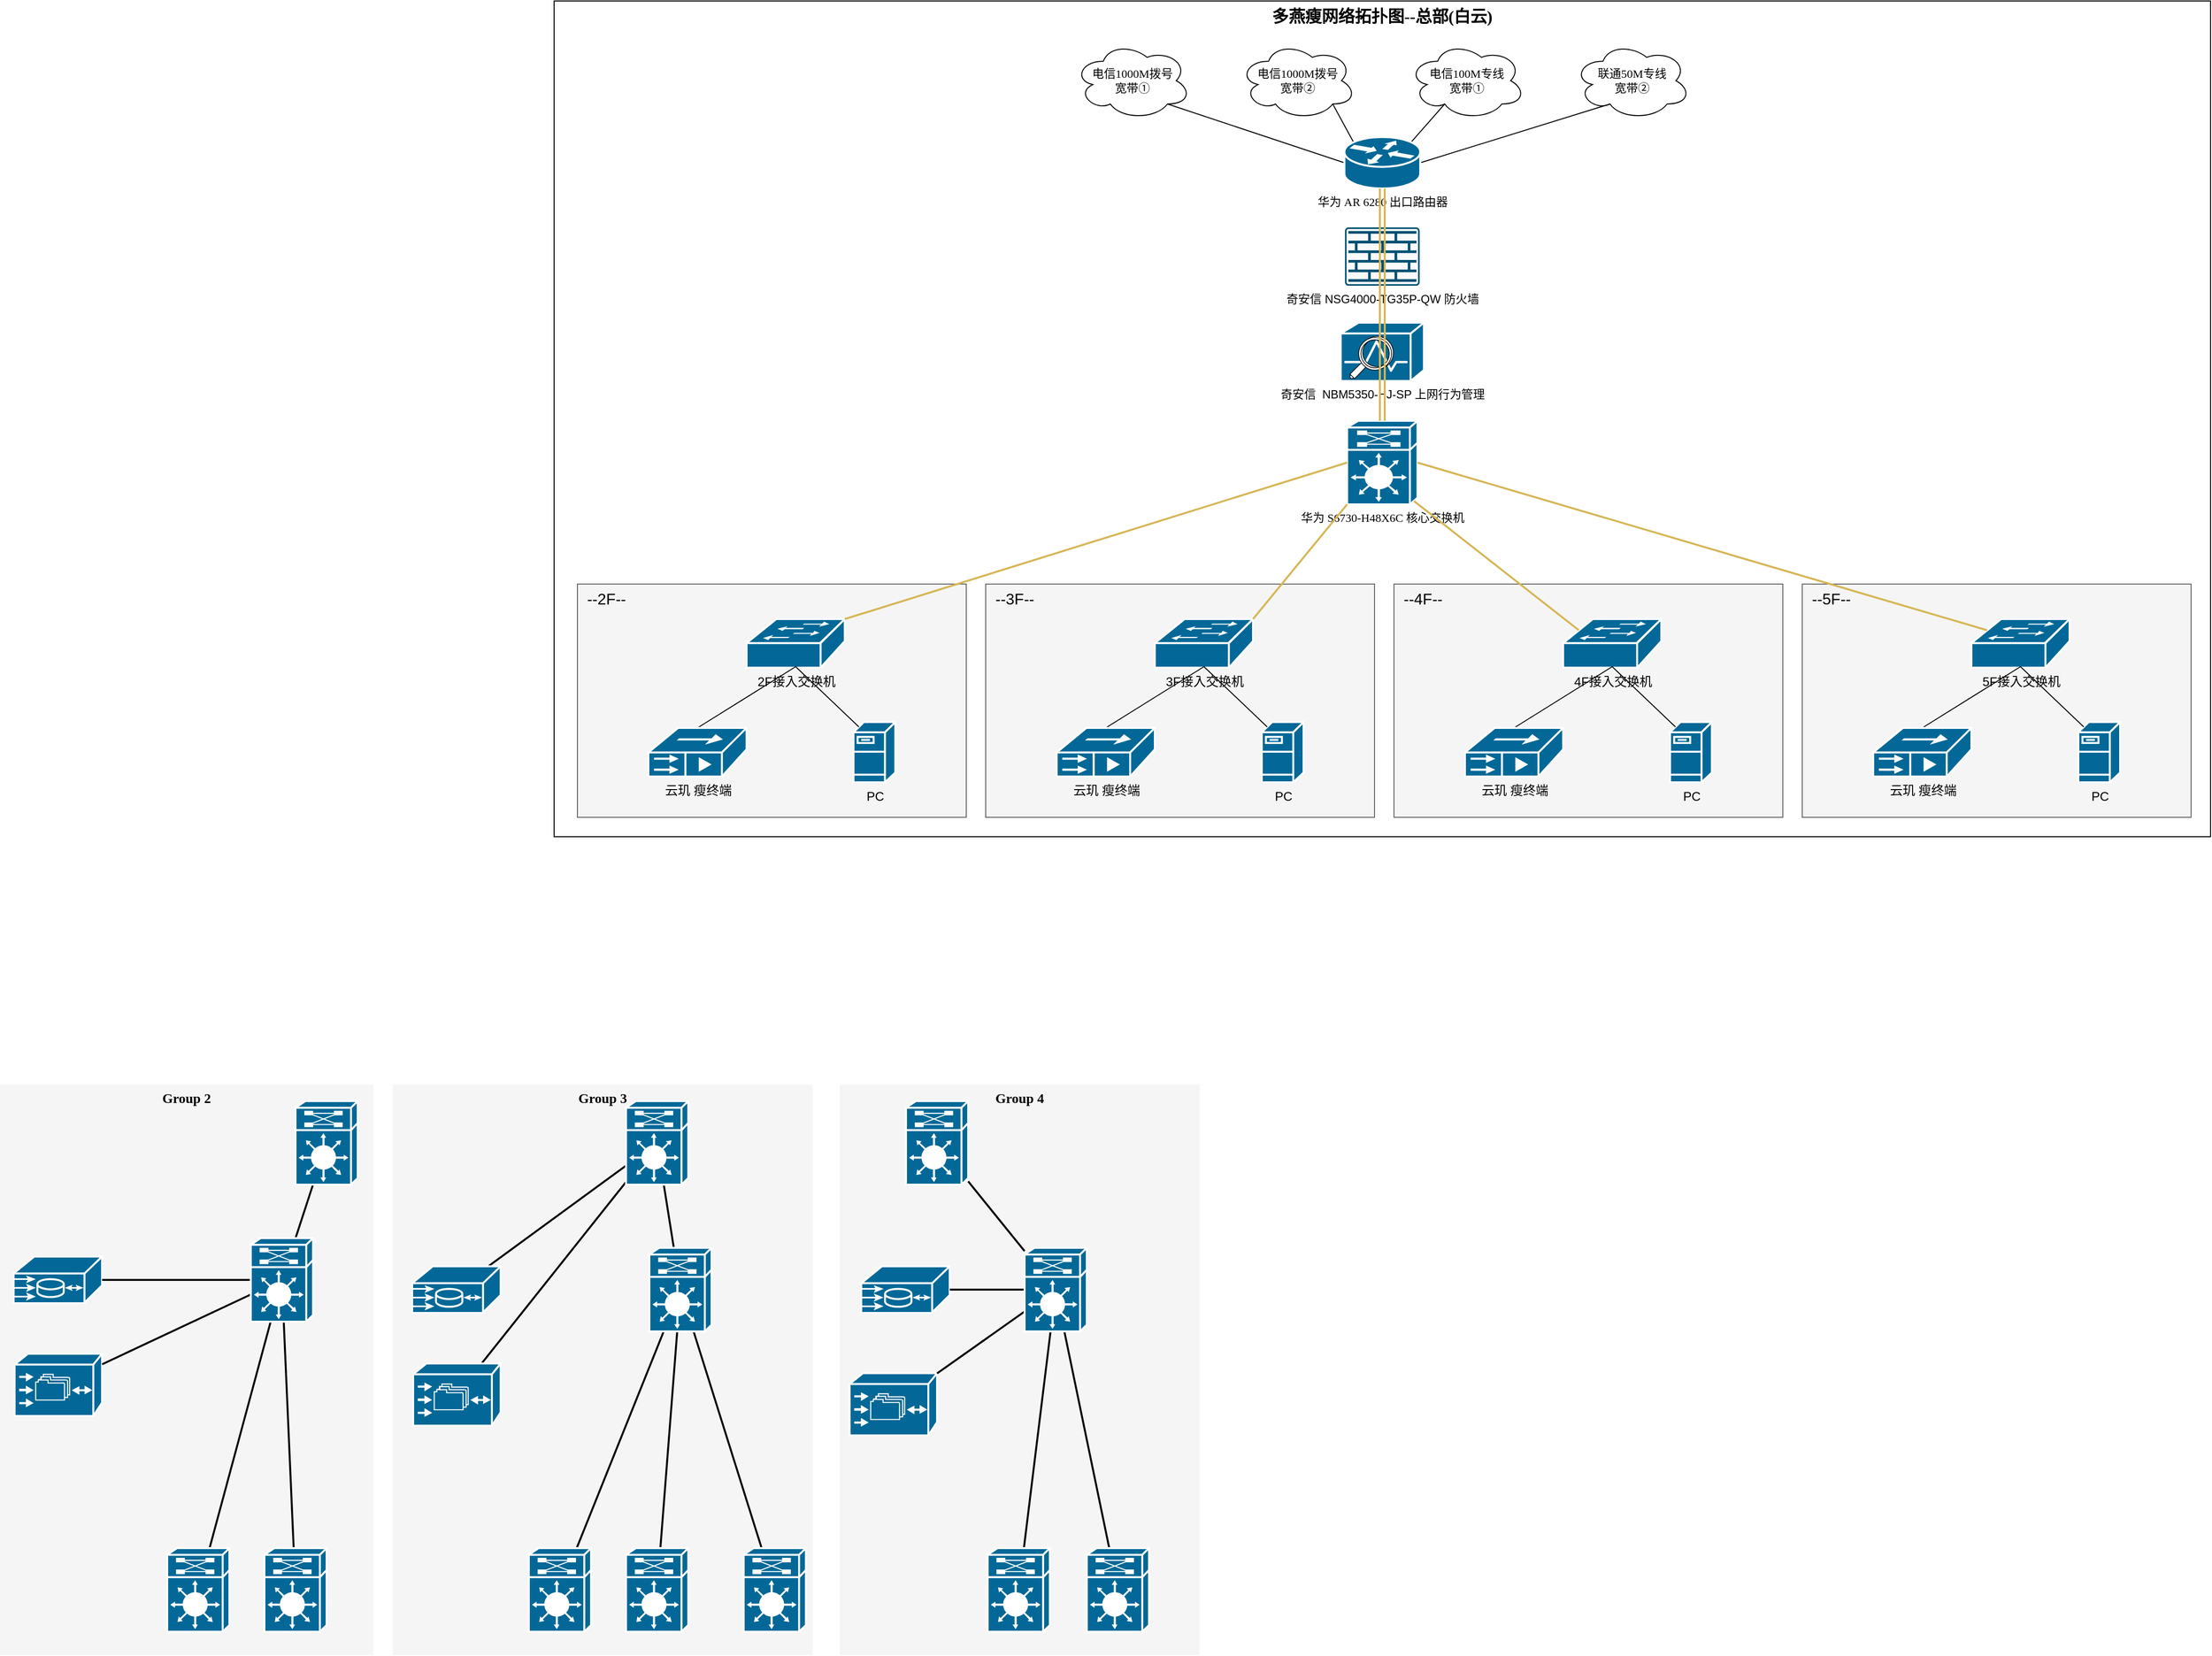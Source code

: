 <mxfile version="21.8.2" type="github">
  <diagram name="Page-1" id="c37626ed-c26b-45fb-9056-f9ebc6bb27b6">
    <mxGraphModel dx="3009" dy="1016" grid="1" gridSize="10" guides="1" tooltips="1" connect="1" arrows="1" fold="1" page="1" pageScale="1" pageWidth="1100" pageHeight="850" background="none" math="0" shadow="0">
      <root>
        <mxCell id="0" />
        <mxCell id="1" parent="0" />
        <mxCell id="1c7a67bf8fd3230f-83" value="&lt;font style=&quot;font-size: 17px;&quot;&gt;多燕瘦网络拓扑图--总部(白云)&lt;/font&gt;" style="whiteSpace=wrap;html=1;rounded=0;shadow=0;comic=0;strokeWidth=1;fontFamily=Verdana;fontSize=14;verticalAlign=top;fontStyle=1;" parent="1" vertex="1">
          <mxGeometry x="506" y="50" width="1704" height="860" as="geometry" />
        </mxCell>
        <mxCell id="1c7a67bf8fd3230f-82" value="Group 4" style="whiteSpace=wrap;html=1;rounded=0;shadow=0;comic=0;strokeWidth=1;fontFamily=Verdana;fontSize=14;fillColor=#f5f5f5;strokeColor=none;fontStyle=1;verticalAlign=top;" parent="1" vertex="1">
          <mxGeometry x="800" y="1165" width="370" height="587" as="geometry" />
        </mxCell>
        <mxCell id="1c7a67bf8fd3230f-81" value="Group 3" style="whiteSpace=wrap;html=1;rounded=0;shadow=0;comic=0;strokeWidth=1;fontFamily=Verdana;fontSize=14;fillColor=#f5f5f5;strokeColor=none;fontStyle=1;verticalAlign=top;" parent="1" vertex="1">
          <mxGeometry x="340" y="1165" width="432" height="587" as="geometry" />
        </mxCell>
        <mxCell id="1c7a67bf8fd3230f-80" value="Group 2" style="whiteSpace=wrap;html=1;rounded=0;shadow=0;comic=0;strokeWidth=1;fontFamily=Verdana;fontSize=14;fillColor=#f5f5f5;strokeColor=none;fontStyle=1;verticalAlign=top;" parent="1" vertex="1">
          <mxGeometry x="-64" y="1165" width="384" height="587" as="geometry" />
        </mxCell>
        <mxCell id="1c7a67bf8fd3230f-66" style="edgeStyle=none;html=1;labelBackgroundColor=none;startFill=0;endArrow=none;endFill=0;strokeWidth=2;fontFamily=Verdana;fontSize=12;" parent="1" source="1c7a67bf8fd3230f-16" target="1c7a67bf8fd3230f-21" edge="1">
          <mxGeometry relative="1" as="geometry" />
        </mxCell>
        <mxCell id="1c7a67bf8fd3230f-16" value="" style="shape=mxgraph.cisco.misc.route_switch_processor;html=1;dashed=0;fillColor=#036897;strokeColor=#ffffff;strokeWidth=2;verticalLabelPosition=bottom;verticalAlign=top;rounded=0;shadow=0;comic=0;fontFamily=Verdana;fontSize=12;" parent="1" vertex="1">
          <mxGeometry x="240" y="1182" width="64" height="86" as="geometry" />
        </mxCell>
        <mxCell id="1c7a67bf8fd3230f-60" style="edgeStyle=none;html=1;labelBackgroundColor=none;startFill=0;endArrow=none;endFill=0;strokeWidth=2;fontFamily=Verdana;fontSize=12;" parent="1" source="1c7a67bf8fd3230f-17" target="1c7a67bf8fd3230f-24" edge="1">
          <mxGeometry relative="1" as="geometry" />
        </mxCell>
        <mxCell id="1c7a67bf8fd3230f-69" style="edgeStyle=none;html=1;labelBackgroundColor=none;startFill=0;endArrow=none;endFill=0;strokeWidth=2;fontFamily=Verdana;fontSize=12;" parent="1" source="1c7a67bf8fd3230f-17" target="1c7a67bf8fd3230f-22" edge="1">
          <mxGeometry relative="1" as="geometry" />
        </mxCell>
        <mxCell id="1c7a67bf8fd3230f-70" style="edgeStyle=none;html=1;labelBackgroundColor=none;startFill=0;endArrow=none;endFill=0;strokeWidth=2;fontFamily=Verdana;fontSize=12;" parent="1" source="1c7a67bf8fd3230f-17" target="1c7a67bf8fd3230f-23" edge="1">
          <mxGeometry relative="1" as="geometry" />
        </mxCell>
        <mxCell id="1c7a67bf8fd3230f-17" value="" style="shape=mxgraph.cisco.misc.route_switch_processor;html=1;dashed=0;fillColor=#036897;strokeColor=#ffffff;strokeWidth=2;verticalLabelPosition=bottom;verticalAlign=top;rounded=0;shadow=0;comic=0;fontFamily=Verdana;fontSize=12;" parent="1" vertex="1">
          <mxGeometry x="580" y="1182" width="64" height="86" as="geometry" />
        </mxCell>
        <mxCell id="1c7a67bf8fd3230f-59" style="edgeStyle=none;html=1;labelBackgroundColor=none;startFill=0;endArrow=none;endFill=0;strokeWidth=2;fontFamily=Verdana;fontSize=12;" parent="1" source="1c7a67bf8fd3230f-18" target="1c7a67bf8fd3230f-27" edge="1">
          <mxGeometry relative="1" as="geometry" />
        </mxCell>
        <mxCell id="1c7a67bf8fd3230f-18" value="" style="shape=mxgraph.cisco.misc.route_switch_processor;html=1;dashed=0;fillColor=#036897;strokeColor=#ffffff;strokeWidth=2;verticalLabelPosition=bottom;verticalAlign=top;rounded=0;shadow=0;comic=0;fontFamily=Verdana;fontSize=12;" parent="1" vertex="1">
          <mxGeometry x="868" y="1182" width="64" height="86" as="geometry" />
        </mxCell>
        <mxCell id="1c7a67bf8fd3230f-19" value="" style="shape=mxgraph.cisco.misc.me1100;html=1;dashed=0;fillColor=#036897;strokeColor=#ffffff;strokeWidth=2;verticalLabelPosition=bottom;verticalAlign=top;rounded=0;shadow=0;comic=0;fontFamily=Verdana;fontSize=12;" parent="1" vertex="1">
          <mxGeometry x="-50" y="1342" width="91" height="48" as="geometry" />
        </mxCell>
        <mxCell id="1c7a67bf8fd3230f-20" value="" style="shape=mxgraph.cisco.storage.cisco_file_engine;html=1;dashed=0;fillColor=#036897;strokeColor=#ffffff;strokeWidth=2;verticalLabelPosition=bottom;verticalAlign=top;rounded=0;shadow=0;comic=0;fontFamily=Verdana;fontSize=12;" parent="1" vertex="1">
          <mxGeometry x="-49" y="1442" width="90" height="64" as="geometry" />
        </mxCell>
        <mxCell id="1c7a67bf8fd3230f-67" style="edgeStyle=none;html=1;labelBackgroundColor=none;startFill=0;endArrow=none;endFill=0;strokeWidth=2;fontFamily=Verdana;fontSize=12;" parent="1" source="1c7a67bf8fd3230f-21" target="1c7a67bf8fd3230f-19" edge="1">
          <mxGeometry relative="1" as="geometry" />
        </mxCell>
        <mxCell id="1c7a67bf8fd3230f-68" style="edgeStyle=none;html=1;labelBackgroundColor=none;startFill=0;endArrow=none;endFill=0;strokeWidth=2;fontFamily=Verdana;fontSize=12;" parent="1" source="1c7a67bf8fd3230f-21" target="1c7a67bf8fd3230f-20" edge="1">
          <mxGeometry relative="1" as="geometry" />
        </mxCell>
        <mxCell id="1c7a67bf8fd3230f-78" style="edgeStyle=none;html=1;labelBackgroundColor=none;startFill=0;endArrow=none;endFill=0;strokeWidth=2;fontFamily=Verdana;fontSize=12;" parent="1" source="1c7a67bf8fd3230f-21" target="1c7a67bf8fd3230f-29" edge="1">
          <mxGeometry relative="1" as="geometry" />
        </mxCell>
        <mxCell id="1c7a67bf8fd3230f-79" style="edgeStyle=none;html=1;labelBackgroundColor=none;startFill=0;endArrow=none;endFill=0;strokeWidth=2;fontFamily=Verdana;fontSize=12;" parent="1" source="1c7a67bf8fd3230f-21" target="1c7a67bf8fd3230f-28" edge="1">
          <mxGeometry relative="1" as="geometry" />
        </mxCell>
        <mxCell id="1c7a67bf8fd3230f-21" value="" style="shape=mxgraph.cisco.misc.route_switch_processor;html=1;dashed=0;fillColor=#036897;strokeColor=#ffffff;strokeWidth=2;verticalLabelPosition=bottom;verticalAlign=top;rounded=0;shadow=0;comic=0;fontFamily=Verdana;fontSize=12;" parent="1" vertex="1">
          <mxGeometry x="194" y="1323" width="64" height="86" as="geometry" />
        </mxCell>
        <mxCell id="1c7a67bf8fd3230f-22" value="" style="shape=mxgraph.cisco.misc.me1100;html=1;dashed=0;fillColor=#036897;strokeColor=#ffffff;strokeWidth=2;verticalLabelPosition=bottom;verticalAlign=top;rounded=0;shadow=0;comic=0;fontFamily=Verdana;fontSize=12;" parent="1" vertex="1">
          <mxGeometry x="360" y="1352" width="91" height="48" as="geometry" />
        </mxCell>
        <mxCell id="1c7a67bf8fd3230f-23" value="" style="shape=mxgraph.cisco.storage.cisco_file_engine;html=1;dashed=0;fillColor=#036897;strokeColor=#ffffff;strokeWidth=2;verticalLabelPosition=bottom;verticalAlign=top;rounded=0;shadow=0;comic=0;fontFamily=Verdana;fontSize=12;" parent="1" vertex="1">
          <mxGeometry x="361" y="1452" width="90" height="64" as="geometry" />
        </mxCell>
        <mxCell id="1c7a67bf8fd3230f-75" style="edgeStyle=none;html=1;labelBackgroundColor=none;startFill=0;endArrow=none;endFill=0;strokeWidth=2;fontFamily=Verdana;fontSize=12;" parent="1" source="1c7a67bf8fd3230f-24" target="1c7a67bf8fd3230f-33" edge="1">
          <mxGeometry relative="1" as="geometry" />
        </mxCell>
        <mxCell id="1c7a67bf8fd3230f-76" style="edgeStyle=none;html=1;labelBackgroundColor=none;startFill=0;endArrow=none;endFill=0;strokeWidth=2;fontFamily=Verdana;fontSize=12;" parent="1" source="1c7a67bf8fd3230f-24" target="1c7a67bf8fd3230f-32" edge="1">
          <mxGeometry relative="1" as="geometry" />
        </mxCell>
        <mxCell id="1c7a67bf8fd3230f-77" style="edgeStyle=none;html=1;labelBackgroundColor=none;startFill=0;endArrow=none;endFill=0;strokeWidth=2;fontFamily=Verdana;fontSize=12;" parent="1" source="1c7a67bf8fd3230f-24" target="1c7a67bf8fd3230f-31" edge="1">
          <mxGeometry relative="1" as="geometry" />
        </mxCell>
        <mxCell id="1c7a67bf8fd3230f-24" value="" style="shape=mxgraph.cisco.misc.route_switch_processor;html=1;dashed=0;fillColor=#036897;strokeColor=#ffffff;strokeWidth=2;verticalLabelPosition=bottom;verticalAlign=top;rounded=0;shadow=0;comic=0;fontFamily=Verdana;fontSize=12;" parent="1" vertex="1">
          <mxGeometry x="604" y="1333" width="64" height="86" as="geometry" />
        </mxCell>
        <mxCell id="1c7a67bf8fd3230f-25" value="" style="shape=mxgraph.cisco.misc.me1100;html=1;dashed=0;fillColor=#036897;strokeColor=#ffffff;strokeWidth=2;verticalLabelPosition=bottom;verticalAlign=top;rounded=0;shadow=0;comic=0;fontFamily=Verdana;fontSize=12;" parent="1" vertex="1">
          <mxGeometry x="822" y="1352" width="91" height="48" as="geometry" />
        </mxCell>
        <mxCell id="1c7a67bf8fd3230f-26" value="" style="shape=mxgraph.cisco.storage.cisco_file_engine;html=1;dashed=0;fillColor=#036897;strokeColor=#ffffff;strokeWidth=2;verticalLabelPosition=bottom;verticalAlign=top;rounded=0;shadow=0;comic=0;fontFamily=Verdana;fontSize=12;" parent="1" vertex="1">
          <mxGeometry x="810" y="1462" width="90" height="64" as="geometry" />
        </mxCell>
        <mxCell id="1c7a67bf8fd3230f-71" style="edgeStyle=none;html=1;labelBackgroundColor=none;startFill=0;endArrow=none;endFill=0;strokeWidth=2;fontFamily=Verdana;fontSize=12;" parent="1" source="1c7a67bf8fd3230f-27" target="1c7a67bf8fd3230f-25" edge="1">
          <mxGeometry relative="1" as="geometry" />
        </mxCell>
        <mxCell id="1c7a67bf8fd3230f-72" style="edgeStyle=none;html=1;labelBackgroundColor=none;startFill=0;endArrow=none;endFill=0;strokeWidth=2;fontFamily=Verdana;fontSize=12;" parent="1" source="1c7a67bf8fd3230f-27" target="1c7a67bf8fd3230f-26" edge="1">
          <mxGeometry relative="1" as="geometry" />
        </mxCell>
        <mxCell id="1c7a67bf8fd3230f-73" style="edgeStyle=none;html=1;labelBackgroundColor=none;startFill=0;endArrow=none;endFill=0;strokeWidth=2;fontFamily=Verdana;fontSize=12;" parent="1" source="1c7a67bf8fd3230f-27" target="1c7a67bf8fd3230f-35" edge="1">
          <mxGeometry relative="1" as="geometry" />
        </mxCell>
        <mxCell id="1c7a67bf8fd3230f-74" style="edgeStyle=none;html=1;labelBackgroundColor=none;startFill=0;endArrow=none;endFill=0;strokeWidth=2;fontFamily=Verdana;fontSize=12;" parent="1" source="1c7a67bf8fd3230f-27" target="1c7a67bf8fd3230f-34" edge="1">
          <mxGeometry relative="1" as="geometry" />
        </mxCell>
        <mxCell id="1c7a67bf8fd3230f-27" value="" style="shape=mxgraph.cisco.misc.route_switch_processor;html=1;dashed=0;fillColor=#036897;strokeColor=#ffffff;strokeWidth=2;verticalLabelPosition=bottom;verticalAlign=top;rounded=0;shadow=0;comic=0;fontFamily=Verdana;fontSize=12;" parent="1" vertex="1">
          <mxGeometry x="990" y="1333" width="64" height="86" as="geometry" />
        </mxCell>
        <mxCell id="1c7a67bf8fd3230f-28" value="" style="shape=mxgraph.cisco.misc.route_switch_processor;html=1;dashed=0;fillColor=#036897;strokeColor=#ffffff;strokeWidth=2;verticalLabelPosition=bottom;verticalAlign=top;rounded=0;shadow=0;comic=0;fontFamily=Verdana;fontSize=12;" parent="1" vertex="1">
          <mxGeometry x="108" y="1642" width="64" height="86" as="geometry" />
        </mxCell>
        <mxCell id="1c7a67bf8fd3230f-29" value="" style="shape=mxgraph.cisco.misc.route_switch_processor;html=1;dashed=0;fillColor=#036897;strokeColor=#ffffff;strokeWidth=2;verticalLabelPosition=bottom;verticalAlign=top;rounded=0;shadow=0;comic=0;fontFamily=Verdana;fontSize=12;" parent="1" vertex="1">
          <mxGeometry x="208" y="1642" width="64" height="86" as="geometry" />
        </mxCell>
        <mxCell id="1c7a67bf8fd3230f-31" value="" style="shape=mxgraph.cisco.misc.route_switch_processor;html=1;dashed=0;fillColor=#036897;strokeColor=#ffffff;strokeWidth=2;verticalLabelPosition=bottom;verticalAlign=top;rounded=0;shadow=0;comic=0;fontFamily=Verdana;fontSize=12;" parent="1" vertex="1">
          <mxGeometry x="480" y="1642" width="64" height="86" as="geometry" />
        </mxCell>
        <mxCell id="1c7a67bf8fd3230f-32" value="" style="shape=mxgraph.cisco.misc.route_switch_processor;html=1;dashed=0;fillColor=#036897;strokeColor=#ffffff;strokeWidth=2;verticalLabelPosition=bottom;verticalAlign=top;rounded=0;shadow=0;comic=0;fontFamily=Verdana;fontSize=12;" parent="1" vertex="1">
          <mxGeometry x="580" y="1642" width="64" height="86" as="geometry" />
        </mxCell>
        <mxCell id="1c7a67bf8fd3230f-33" value="" style="shape=mxgraph.cisco.misc.route_switch_processor;html=1;dashed=0;fillColor=#036897;strokeColor=#ffffff;strokeWidth=2;verticalLabelPosition=bottom;verticalAlign=top;rounded=0;shadow=0;comic=0;fontFamily=Verdana;fontSize=12;" parent="1" vertex="1">
          <mxGeometry x="701" y="1642" width="64" height="86" as="geometry" />
        </mxCell>
        <mxCell id="1c7a67bf8fd3230f-34" value="" style="shape=mxgraph.cisco.misc.route_switch_processor;html=1;dashed=0;fillColor=#036897;strokeColor=#ffffff;strokeWidth=2;verticalLabelPosition=bottom;verticalAlign=top;rounded=0;shadow=0;comic=0;fontFamily=Verdana;fontSize=12;" parent="1" vertex="1">
          <mxGeometry x="952" y="1642" width="64" height="86" as="geometry" />
        </mxCell>
        <mxCell id="1c7a67bf8fd3230f-35" value="" style="shape=mxgraph.cisco.misc.route_switch_processor;html=1;dashed=0;fillColor=#036897;strokeColor=#ffffff;strokeWidth=2;verticalLabelPosition=bottom;verticalAlign=top;rounded=0;shadow=0;comic=0;fontFamily=Verdana;fontSize=12;" parent="1" vertex="1">
          <mxGeometry x="1054" y="1642" width="64" height="86" as="geometry" />
        </mxCell>
        <mxCell id="QDnWGc42BfGMvYn1_fHW-36" value="" style="group" vertex="1" connectable="0" parent="1">
          <mxGeometry x="530" y="650" width="400" height="240" as="geometry" />
        </mxCell>
        <mxCell id="QDnWGc42BfGMvYn1_fHW-24" value="" style="whiteSpace=wrap;html=1;fillColor=#f5f5f5;strokeColor=#666666;fontColor=#333333;" vertex="1" parent="QDnWGc42BfGMvYn1_fHW-36">
          <mxGeometry width="400" height="240" as="geometry" />
        </mxCell>
        <mxCell id="QDnWGc42BfGMvYn1_fHW-25" value="&lt;font style=&quot;font-size: 16px;&quot;&gt;--2F--&lt;/font&gt;" style="text;strokeColor=none;align=center;fillColor=none;html=1;verticalAlign=middle;whiteSpace=wrap;rounded=0;" vertex="1" parent="QDnWGc42BfGMvYn1_fHW-36">
          <mxGeometry width="60" height="30" as="geometry" />
        </mxCell>
        <mxCell id="QDnWGc42BfGMvYn1_fHW-35" value="" style="group" vertex="1" connectable="0" parent="QDnWGc42BfGMvYn1_fHW-36">
          <mxGeometry x="73" y="36" width="254" height="168" as="geometry" />
        </mxCell>
        <mxCell id="QDnWGc42BfGMvYn1_fHW-26" value="2F接入交换机" style="shape=mxgraph.cisco.switches.workgroup_switch;sketch=0;html=1;pointerEvents=1;dashed=0;fillColor=#036897;strokeColor=#ffffff;strokeWidth=2;verticalLabelPosition=bottom;verticalAlign=top;align=center;outlineConnect=0;fontSize=13;" vertex="1" parent="QDnWGc42BfGMvYn1_fHW-35">
          <mxGeometry x="101" width="101" height="50" as="geometry" />
        </mxCell>
        <mxCell id="QDnWGc42BfGMvYn1_fHW-34" style="rounded=0;orthogonalLoop=1;jettySize=auto;html=1;exitX=0.5;exitY=0;exitDx=0;exitDy=0;exitPerimeter=0;endArrow=none;endFill=0;entryX=0.5;entryY=0.98;entryDx=0;entryDy=0;entryPerimeter=0;" edge="1" parent="QDnWGc42BfGMvYn1_fHW-35" source="QDnWGc42BfGMvYn1_fHW-27" target="QDnWGc42BfGMvYn1_fHW-26">
          <mxGeometry relative="1" as="geometry" />
        </mxCell>
        <mxCell id="QDnWGc42BfGMvYn1_fHW-27" value="云玑 瘦终端" style="shape=mxgraph.cisco.misc.umg_series;sketch=0;html=1;pointerEvents=1;dashed=0;fillColor=#036897;strokeColor=#ffffff;strokeWidth=2;verticalLabelPosition=bottom;verticalAlign=top;align=center;outlineConnect=0;fontSize=13;" vertex="1" parent="QDnWGc42BfGMvYn1_fHW-35">
          <mxGeometry y="112" width="101" height="50" as="geometry" />
        </mxCell>
        <mxCell id="QDnWGc42BfGMvYn1_fHW-30" value="PC" style="shape=mxgraph.cisco.servers.fileserver;sketch=0;html=1;pointerEvents=1;dashed=0;fillColor=#036897;strokeColor=#ffffff;strokeWidth=2;verticalLabelPosition=bottom;verticalAlign=top;align=center;outlineConnect=0;fontSize=13;" vertex="1" parent="QDnWGc42BfGMvYn1_fHW-35">
          <mxGeometry x="211" y="106" width="43" height="62" as="geometry" />
        </mxCell>
        <mxCell id="QDnWGc42BfGMvYn1_fHW-33" value="" style="endArrow=none;html=1;rounded=0;entryX=0.5;entryY=0.98;entryDx=0;entryDy=0;entryPerimeter=0;exitX=0.13;exitY=0.08;exitDx=0;exitDy=0;exitPerimeter=0;" edge="1" parent="QDnWGc42BfGMvYn1_fHW-35" source="QDnWGc42BfGMvYn1_fHW-30" target="QDnWGc42BfGMvYn1_fHW-26">
          <mxGeometry width="50" height="50" relative="1" as="geometry">
            <mxPoint x="202" y="170" as="sourcePoint" />
            <mxPoint x="252" y="120" as="targetPoint" />
          </mxGeometry>
        </mxCell>
        <mxCell id="QDnWGc42BfGMvYn1_fHW-37" value="" style="group" vertex="1" connectable="0" parent="1">
          <mxGeometry x="950" y="650" width="400" height="240" as="geometry" />
        </mxCell>
        <mxCell id="QDnWGc42BfGMvYn1_fHW-38" value="" style="whiteSpace=wrap;html=1;fillColor=#f5f5f5;strokeColor=#666666;fontColor=#333333;" vertex="1" parent="QDnWGc42BfGMvYn1_fHW-37">
          <mxGeometry width="400" height="240" as="geometry" />
        </mxCell>
        <mxCell id="QDnWGc42BfGMvYn1_fHW-39" value="&lt;font style=&quot;font-size: 16px;&quot;&gt;--3F--&lt;/font&gt;" style="text;strokeColor=none;align=center;fillColor=none;html=1;verticalAlign=middle;whiteSpace=wrap;rounded=0;" vertex="1" parent="QDnWGc42BfGMvYn1_fHW-37">
          <mxGeometry width="60" height="30" as="geometry" />
        </mxCell>
        <mxCell id="QDnWGc42BfGMvYn1_fHW-40" value="" style="group" vertex="1" connectable="0" parent="QDnWGc42BfGMvYn1_fHW-37">
          <mxGeometry x="73" y="36" width="254" height="168" as="geometry" />
        </mxCell>
        <mxCell id="QDnWGc42BfGMvYn1_fHW-41" value="3F接入交换机" style="shape=mxgraph.cisco.switches.workgroup_switch;sketch=0;html=1;pointerEvents=1;dashed=0;fillColor=#036897;strokeColor=#ffffff;strokeWidth=2;verticalLabelPosition=bottom;verticalAlign=top;align=center;outlineConnect=0;fontSize=13;" vertex="1" parent="QDnWGc42BfGMvYn1_fHW-40">
          <mxGeometry x="101" width="101" height="50" as="geometry" />
        </mxCell>
        <mxCell id="QDnWGc42BfGMvYn1_fHW-42" style="rounded=0;orthogonalLoop=1;jettySize=auto;html=1;exitX=0.5;exitY=0;exitDx=0;exitDy=0;exitPerimeter=0;endArrow=none;endFill=0;entryX=0.5;entryY=0.98;entryDx=0;entryDy=0;entryPerimeter=0;" edge="1" parent="QDnWGc42BfGMvYn1_fHW-40" source="QDnWGc42BfGMvYn1_fHW-43" target="QDnWGc42BfGMvYn1_fHW-41">
          <mxGeometry relative="1" as="geometry" />
        </mxCell>
        <mxCell id="QDnWGc42BfGMvYn1_fHW-43" value="云玑 瘦终端" style="shape=mxgraph.cisco.misc.umg_series;sketch=0;html=1;pointerEvents=1;dashed=0;fillColor=#036897;strokeColor=#ffffff;strokeWidth=2;verticalLabelPosition=bottom;verticalAlign=top;align=center;outlineConnect=0;fontSize=13;" vertex="1" parent="QDnWGc42BfGMvYn1_fHW-40">
          <mxGeometry y="112" width="101" height="50" as="geometry" />
        </mxCell>
        <mxCell id="QDnWGc42BfGMvYn1_fHW-44" value="PC" style="shape=mxgraph.cisco.servers.fileserver;sketch=0;html=1;pointerEvents=1;dashed=0;fillColor=#036897;strokeColor=#ffffff;strokeWidth=2;verticalLabelPosition=bottom;verticalAlign=top;align=center;outlineConnect=0;fontSize=13;" vertex="1" parent="QDnWGc42BfGMvYn1_fHW-40">
          <mxGeometry x="211" y="106" width="43" height="62" as="geometry" />
        </mxCell>
        <mxCell id="QDnWGc42BfGMvYn1_fHW-45" value="" style="endArrow=none;html=1;rounded=0;entryX=0.5;entryY=0.98;entryDx=0;entryDy=0;entryPerimeter=0;exitX=0.13;exitY=0.08;exitDx=0;exitDy=0;exitPerimeter=0;" edge="1" parent="QDnWGc42BfGMvYn1_fHW-40" source="QDnWGc42BfGMvYn1_fHW-44" target="QDnWGc42BfGMvYn1_fHW-41">
          <mxGeometry width="50" height="50" relative="1" as="geometry">
            <mxPoint x="202" y="170" as="sourcePoint" />
            <mxPoint x="252" y="120" as="targetPoint" />
          </mxGeometry>
        </mxCell>
        <mxCell id="QDnWGc42BfGMvYn1_fHW-46" value="" style="group" vertex="1" connectable="0" parent="1">
          <mxGeometry x="1370" y="650" width="400" height="240" as="geometry" />
        </mxCell>
        <mxCell id="QDnWGc42BfGMvYn1_fHW-47" value="" style="whiteSpace=wrap;html=1;fillColor=#f5f5f5;strokeColor=#666666;fontColor=#333333;" vertex="1" parent="QDnWGc42BfGMvYn1_fHW-46">
          <mxGeometry width="400" height="240" as="geometry" />
        </mxCell>
        <mxCell id="QDnWGc42BfGMvYn1_fHW-48" value="&lt;font style=&quot;font-size: 16px;&quot;&gt;--4F--&lt;/font&gt;" style="text;strokeColor=none;align=center;fillColor=none;html=1;verticalAlign=middle;whiteSpace=wrap;rounded=0;" vertex="1" parent="QDnWGc42BfGMvYn1_fHW-46">
          <mxGeometry width="60" height="30" as="geometry" />
        </mxCell>
        <mxCell id="QDnWGc42BfGMvYn1_fHW-49" value="" style="group" vertex="1" connectable="0" parent="QDnWGc42BfGMvYn1_fHW-46">
          <mxGeometry x="73" y="36" width="254" height="168" as="geometry" />
        </mxCell>
        <mxCell id="QDnWGc42BfGMvYn1_fHW-50" value="4F接入交换机" style="shape=mxgraph.cisco.switches.workgroup_switch;sketch=0;html=1;pointerEvents=1;dashed=0;fillColor=#036897;strokeColor=#ffffff;strokeWidth=2;verticalLabelPosition=bottom;verticalAlign=top;align=center;outlineConnect=0;fontSize=13;" vertex="1" parent="QDnWGc42BfGMvYn1_fHW-49">
          <mxGeometry x="101" width="101" height="50" as="geometry" />
        </mxCell>
        <mxCell id="QDnWGc42BfGMvYn1_fHW-51" style="rounded=0;orthogonalLoop=1;jettySize=auto;html=1;exitX=0.5;exitY=0;exitDx=0;exitDy=0;exitPerimeter=0;endArrow=none;endFill=0;entryX=0.5;entryY=0.98;entryDx=0;entryDy=0;entryPerimeter=0;" edge="1" parent="QDnWGc42BfGMvYn1_fHW-49" source="QDnWGc42BfGMvYn1_fHW-52" target="QDnWGc42BfGMvYn1_fHW-50">
          <mxGeometry relative="1" as="geometry" />
        </mxCell>
        <mxCell id="QDnWGc42BfGMvYn1_fHW-52" value="云玑 瘦终端" style="shape=mxgraph.cisco.misc.umg_series;sketch=0;html=1;pointerEvents=1;dashed=0;fillColor=#036897;strokeColor=#ffffff;strokeWidth=2;verticalLabelPosition=bottom;verticalAlign=top;align=center;outlineConnect=0;fontSize=13;" vertex="1" parent="QDnWGc42BfGMvYn1_fHW-49">
          <mxGeometry y="112" width="101" height="50" as="geometry" />
        </mxCell>
        <mxCell id="QDnWGc42BfGMvYn1_fHW-53" value="PC" style="shape=mxgraph.cisco.servers.fileserver;sketch=0;html=1;pointerEvents=1;dashed=0;fillColor=#036897;strokeColor=#ffffff;strokeWidth=2;verticalLabelPosition=bottom;verticalAlign=top;align=center;outlineConnect=0;fontSize=13;" vertex="1" parent="QDnWGc42BfGMvYn1_fHW-49">
          <mxGeometry x="211" y="106" width="43" height="62" as="geometry" />
        </mxCell>
        <mxCell id="QDnWGc42BfGMvYn1_fHW-54" value="" style="endArrow=none;html=1;rounded=0;entryX=0.5;entryY=0.98;entryDx=0;entryDy=0;entryPerimeter=0;exitX=0.13;exitY=0.08;exitDx=0;exitDy=0;exitPerimeter=0;" edge="1" parent="QDnWGc42BfGMvYn1_fHW-49" source="QDnWGc42BfGMvYn1_fHW-53" target="QDnWGc42BfGMvYn1_fHW-50">
          <mxGeometry width="50" height="50" relative="1" as="geometry">
            <mxPoint x="202" y="170" as="sourcePoint" />
            <mxPoint x="252" y="120" as="targetPoint" />
          </mxGeometry>
        </mxCell>
        <mxCell id="QDnWGc42BfGMvYn1_fHW-55" value="" style="group" vertex="1" connectable="0" parent="1">
          <mxGeometry x="1790" y="650" width="400" height="240" as="geometry" />
        </mxCell>
        <mxCell id="QDnWGc42BfGMvYn1_fHW-56" value="" style="whiteSpace=wrap;html=1;fillColor=#f5f5f5;strokeColor=#666666;fontColor=#333333;" vertex="1" parent="QDnWGc42BfGMvYn1_fHW-55">
          <mxGeometry width="400" height="240" as="geometry" />
        </mxCell>
        <mxCell id="QDnWGc42BfGMvYn1_fHW-57" value="&lt;font style=&quot;font-size: 16px;&quot;&gt;--5F--&lt;/font&gt;" style="text;strokeColor=none;align=center;fillColor=none;html=1;verticalAlign=middle;whiteSpace=wrap;rounded=0;" vertex="1" parent="QDnWGc42BfGMvYn1_fHW-55">
          <mxGeometry width="60" height="30" as="geometry" />
        </mxCell>
        <mxCell id="QDnWGc42BfGMvYn1_fHW-58" value="" style="group" vertex="1" connectable="0" parent="QDnWGc42BfGMvYn1_fHW-55">
          <mxGeometry x="73" y="36" width="254" height="168" as="geometry" />
        </mxCell>
        <mxCell id="QDnWGc42BfGMvYn1_fHW-59" value="5F接入交换机" style="shape=mxgraph.cisco.switches.workgroup_switch;sketch=0;html=1;pointerEvents=1;dashed=0;fillColor=#036897;strokeColor=#ffffff;strokeWidth=2;verticalLabelPosition=bottom;verticalAlign=top;align=center;outlineConnect=0;fontSize=13;" vertex="1" parent="QDnWGc42BfGMvYn1_fHW-58">
          <mxGeometry x="101" width="101" height="50" as="geometry" />
        </mxCell>
        <mxCell id="QDnWGc42BfGMvYn1_fHW-60" style="rounded=0;orthogonalLoop=1;jettySize=auto;html=1;exitX=0.5;exitY=0;exitDx=0;exitDy=0;exitPerimeter=0;endArrow=none;endFill=0;entryX=0.5;entryY=0.98;entryDx=0;entryDy=0;entryPerimeter=0;" edge="1" parent="QDnWGc42BfGMvYn1_fHW-58" source="QDnWGc42BfGMvYn1_fHW-61" target="QDnWGc42BfGMvYn1_fHW-59">
          <mxGeometry relative="1" as="geometry" />
        </mxCell>
        <mxCell id="QDnWGc42BfGMvYn1_fHW-61" value="云玑 瘦终端" style="shape=mxgraph.cisco.misc.umg_series;sketch=0;html=1;pointerEvents=1;dashed=0;fillColor=#036897;strokeColor=#ffffff;strokeWidth=2;verticalLabelPosition=bottom;verticalAlign=top;align=center;outlineConnect=0;fontSize=13;" vertex="1" parent="QDnWGc42BfGMvYn1_fHW-58">
          <mxGeometry y="112" width="101" height="50" as="geometry" />
        </mxCell>
        <mxCell id="QDnWGc42BfGMvYn1_fHW-62" value="PC" style="shape=mxgraph.cisco.servers.fileserver;sketch=0;html=1;pointerEvents=1;dashed=0;fillColor=#036897;strokeColor=#ffffff;strokeWidth=2;verticalLabelPosition=bottom;verticalAlign=top;align=center;outlineConnect=0;fontSize=13;" vertex="1" parent="QDnWGc42BfGMvYn1_fHW-58">
          <mxGeometry x="211" y="106" width="43" height="62" as="geometry" />
        </mxCell>
        <mxCell id="QDnWGc42BfGMvYn1_fHW-63" value="" style="endArrow=none;html=1;rounded=0;entryX=0.5;entryY=0.98;entryDx=0;entryDy=0;entryPerimeter=0;exitX=0.13;exitY=0.08;exitDx=0;exitDy=0;exitPerimeter=0;" edge="1" parent="QDnWGc42BfGMvYn1_fHW-58" source="QDnWGc42BfGMvYn1_fHW-62" target="QDnWGc42BfGMvYn1_fHW-59">
          <mxGeometry width="50" height="50" relative="1" as="geometry">
            <mxPoint x="202" y="170" as="sourcePoint" />
            <mxPoint x="252" y="120" as="targetPoint" />
          </mxGeometry>
        </mxCell>
        <mxCell id="QDnWGc42BfGMvYn1_fHW-4" value="" style="group" vertex="1" connectable="0" parent="1">
          <mxGeometry x="1041" y="92" width="634" height="80" as="geometry" />
        </mxCell>
        <mxCell id="1c7a67bf8fd3230f-15" value="电信1000M拨号&lt;br&gt;宽带①" style="ellipse;shape=cloud;whiteSpace=wrap;html=1;rounded=0;shadow=0;comic=0;strokeWidth=1;fontFamily=Verdana;fontSize=12;" parent="QDnWGc42BfGMvYn1_fHW-4" vertex="1">
          <mxGeometry width="120" height="80" as="geometry" />
        </mxCell>
        <mxCell id="QDnWGc42BfGMvYn1_fHW-1" value="电信1000M拨号&lt;br&gt;宽带②" style="ellipse;shape=cloud;whiteSpace=wrap;html=1;rounded=0;shadow=0;comic=0;strokeWidth=1;fontFamily=Verdana;fontSize=12;" vertex="1" parent="QDnWGc42BfGMvYn1_fHW-4">
          <mxGeometry x="170" width="120" height="80" as="geometry" />
        </mxCell>
        <mxCell id="QDnWGc42BfGMvYn1_fHW-2" value="电信100M专线&lt;br&gt;宽带①" style="ellipse;shape=cloud;whiteSpace=wrap;html=1;rounded=0;shadow=0;comic=0;strokeWidth=1;fontFamily=Verdana;fontSize=12;" vertex="1" parent="QDnWGc42BfGMvYn1_fHW-4">
          <mxGeometry x="344" width="120" height="80" as="geometry" />
        </mxCell>
        <mxCell id="QDnWGc42BfGMvYn1_fHW-3" value="联通50M专线&lt;br&gt;宽带②" style="ellipse;shape=cloud;whiteSpace=wrap;html=1;rounded=0;shadow=0;comic=0;strokeWidth=1;fontFamily=Verdana;fontSize=12;" vertex="1" parent="QDnWGc42BfGMvYn1_fHW-4">
          <mxGeometry x="514" width="120" height="80" as="geometry" />
        </mxCell>
        <mxCell id="QDnWGc42BfGMvYn1_fHW-13" style="orthogonalLoop=1;jettySize=auto;html=1;exitX=0.8;exitY=0.8;exitDx=0;exitDy=0;exitPerimeter=0;entryX=0;entryY=0.5;entryDx=0;entryDy=0;entryPerimeter=0;strokeWidth=1;strokeColor=default;rounded=0;startArrow=none;startFill=0;endArrow=none;endFill=0;" edge="1" parent="1" source="1c7a67bf8fd3230f-15" target="QDnWGc42BfGMvYn1_fHW-5">
          <mxGeometry relative="1" as="geometry" />
        </mxCell>
        <mxCell id="QDnWGc42BfGMvYn1_fHW-14" style="orthogonalLoop=1;jettySize=auto;html=1;exitX=0.8;exitY=0.8;exitDx=0;exitDy=0;exitPerimeter=0;entryX=0.12;entryY=0.1;entryDx=0;entryDy=0;entryPerimeter=0;strokeWidth=1;strokeColor=default;rounded=0;startArrow=none;startFill=0;endArrow=none;endFill=0;" edge="1" parent="1" source="QDnWGc42BfGMvYn1_fHW-1" target="QDnWGc42BfGMvYn1_fHW-5">
          <mxGeometry relative="1" as="geometry">
            <mxPoint x="1147" y="166" as="sourcePoint" />
            <mxPoint x="1329" y="227" as="targetPoint" />
          </mxGeometry>
        </mxCell>
        <mxCell id="QDnWGc42BfGMvYn1_fHW-15" style="orthogonalLoop=1;jettySize=auto;html=1;exitX=0.88;exitY=0.1;exitDx=0;exitDy=0;exitPerimeter=0;entryX=0.31;entryY=0.8;entryDx=0;entryDy=0;entryPerimeter=0;strokeWidth=1;strokeColor=default;rounded=0;startArrow=none;startFill=0;endArrow=none;endFill=0;" edge="1" parent="1" source="QDnWGc42BfGMvYn1_fHW-5" target="QDnWGc42BfGMvYn1_fHW-2">
          <mxGeometry relative="1" as="geometry">
            <mxPoint x="1157" y="176" as="sourcePoint" />
            <mxPoint x="1339" y="237" as="targetPoint" />
          </mxGeometry>
        </mxCell>
        <mxCell id="QDnWGc42BfGMvYn1_fHW-16" style="orthogonalLoop=1;jettySize=auto;html=1;exitX=1;exitY=0.5;exitDx=0;exitDy=0;exitPerimeter=0;entryX=0.31;entryY=0.8;entryDx=0;entryDy=0;entryPerimeter=0;strokeWidth=1;strokeColor=default;rounded=0;startArrow=none;startFill=0;endArrow=none;endFill=0;" edge="1" parent="1" source="QDnWGc42BfGMvYn1_fHW-5" target="QDnWGc42BfGMvYn1_fHW-3">
          <mxGeometry relative="1" as="geometry">
            <mxPoint x="1167" y="186" as="sourcePoint" />
            <mxPoint x="1349" y="247" as="targetPoint" />
          </mxGeometry>
        </mxCell>
        <mxCell id="QDnWGc42BfGMvYn1_fHW-19" value="奇安信&amp;nbsp;NSG4000-TG35P-QW 防火墙" style="sketch=0;points=[[0.015,0.015,0],[0.985,0.015,0],[0.985,0.985,0],[0.015,0.985,0],[0.25,0,0],[0.5,0,0],[0.75,0,0],[1,0.25,0],[1,0.5,0],[1,0.75,0],[0.75,1,0],[0.5,1,0],[0.25,1,0],[0,0.75,0],[0,0.5,0],[0,0.25,0]];verticalLabelPosition=bottom;html=1;verticalAlign=top;aspect=fixed;align=center;pointerEvents=1;shape=mxgraph.cisco19.rect;prIcon=firewall;fillColor=#FAFAFA;strokeColor=#005073;" vertex="1" parent="1">
          <mxGeometry x="1319.6" y="283" width="76.8" height="60" as="geometry" />
        </mxCell>
        <mxCell id="QDnWGc42BfGMvYn1_fHW-20" value="奇安信&amp;nbsp;&amp;nbsp;NBM5350-HJ-SP 上网行为管理" style="shape=mxgraph.cisco.misc.detector;sketch=0;html=1;pointerEvents=1;dashed=0;fillColor=#036897;strokeColor=#ffffff;strokeWidth=2;verticalLabelPosition=bottom;verticalAlign=top;align=center;outlineConnect=0;" vertex="1" parent="1">
          <mxGeometry x="1315.22" y="381" width="85.56" height="60" as="geometry" />
        </mxCell>
        <mxCell id="QDnWGc42BfGMvYn1_fHW-5" value="华为 AR 6280 出口路由器" style="shape=mxgraph.cisco.routers.router;html=1;dashed=0;fillColor=#036897;strokeColor=#ffffff;strokeWidth=2;verticalLabelPosition=bottom;verticalAlign=top;rounded=0;shadow=0;comic=0;fontFamily=Verdana;fontSize=12;" vertex="1" parent="1">
          <mxGeometry x="1319" y="190" width="78" height="53" as="geometry" />
        </mxCell>
        <mxCell id="QDnWGc42BfGMvYn1_fHW-21" value="华为&amp;nbsp;S6730-H48X6C 核心交换机" style="shape=mxgraph.cisco.misc.route_switch_processor;html=1;dashed=0;fillColor=#036897;strokeColor=#ffffff;strokeWidth=2;verticalLabelPosition=bottom;verticalAlign=top;rounded=0;shadow=0;comic=0;fontFamily=Verdana;fontSize=12;" vertex="1" parent="1">
          <mxGeometry x="1321.8" y="482" width="72.4" height="86" as="geometry" />
        </mxCell>
        <mxCell id="QDnWGc42BfGMvYn1_fHW-22" value="" style="endArrow=none;html=1;rounded=0;entryX=0.5;entryY=1;entryDx=0;entryDy=0;entryPerimeter=0;exitX=0.5;exitY=0;exitDx=0;exitDy=0;exitPerimeter=0;shape=link;fillColor=#fff2cc;strokeColor=#d6b656;strokeWidth=2;gradientColor=#ffd966;" edge="1" parent="1" source="QDnWGc42BfGMvYn1_fHW-21" target="QDnWGc42BfGMvYn1_fHW-5">
          <mxGeometry width="50" height="50" relative="1" as="geometry">
            <mxPoint x="1142" y="410" as="sourcePoint" />
            <mxPoint x="1192" y="360" as="targetPoint" />
          </mxGeometry>
        </mxCell>
        <mxCell id="QDnWGc42BfGMvYn1_fHW-67" value="" style="endArrow=none;html=1;rounded=0;entryX=0;entryY=0.5;entryDx=0;entryDy=0;entryPerimeter=0;exitX=1;exitY=0;exitDx=0;exitDy=0;exitPerimeter=0;fillColor=#fff2cc;strokeColor=#d6b656;strokeWidth=2;gradientColor=#ffd966;" edge="1" parent="1" source="QDnWGc42BfGMvYn1_fHW-26" target="QDnWGc42BfGMvYn1_fHW-21">
          <mxGeometry width="50" height="50" relative="1" as="geometry">
            <mxPoint x="1021.57" y="582" as="sourcePoint" />
            <mxPoint x="1021.57" y="343" as="targetPoint" />
          </mxGeometry>
        </mxCell>
        <mxCell id="QDnWGc42BfGMvYn1_fHW-68" value="" style="endArrow=none;html=1;rounded=0;entryX=0;entryY=1;entryDx=0;entryDy=0;entryPerimeter=0;exitX=1;exitY=0;exitDx=0;exitDy=0;exitPerimeter=0;fillColor=#fff2cc;strokeColor=#d6b656;strokeWidth=2;gradientColor=#ffd966;" edge="1" parent="1" source="QDnWGc42BfGMvYn1_fHW-41" target="QDnWGc42BfGMvYn1_fHW-21">
          <mxGeometry width="50" height="50" relative="1" as="geometry">
            <mxPoint x="815" y="696" as="sourcePoint" />
            <mxPoint x="1332" y="578" as="targetPoint" />
          </mxGeometry>
        </mxCell>
        <mxCell id="QDnWGc42BfGMvYn1_fHW-69" value="" style="endArrow=none;html=1;rounded=0;entryX=0.95;entryY=0.96;entryDx=0;entryDy=0;entryPerimeter=0;fillColor=#fff2cc;strokeColor=#d6b656;strokeWidth=2;gradientColor=#ffd966;exitX=0.16;exitY=0.23;exitDx=0;exitDy=0;exitPerimeter=0;" edge="1" parent="1" source="QDnWGc42BfGMvYn1_fHW-50" target="QDnWGc42BfGMvYn1_fHW-21">
          <mxGeometry width="50" height="50" relative="1" as="geometry">
            <mxPoint x="825" y="706" as="sourcePoint" />
            <mxPoint x="1342" y="588" as="targetPoint" />
          </mxGeometry>
        </mxCell>
        <mxCell id="QDnWGc42BfGMvYn1_fHW-70" value="" style="endArrow=none;html=1;rounded=0;entryX=1;entryY=0.5;entryDx=0;entryDy=0;entryPerimeter=0;fillColor=#fff2cc;strokeColor=#d6b656;strokeWidth=2;gradientColor=#ffd966;exitX=0.16;exitY=0.23;exitDx=0;exitDy=0;exitPerimeter=0;" edge="1" parent="1" source="QDnWGc42BfGMvYn1_fHW-59" target="QDnWGc42BfGMvYn1_fHW-21">
          <mxGeometry width="50" height="50" relative="1" as="geometry">
            <mxPoint x="1553" y="686" as="sourcePoint" />
            <mxPoint x="1358" y="568" as="targetPoint" />
          </mxGeometry>
        </mxCell>
      </root>
    </mxGraphModel>
  </diagram>
</mxfile>
